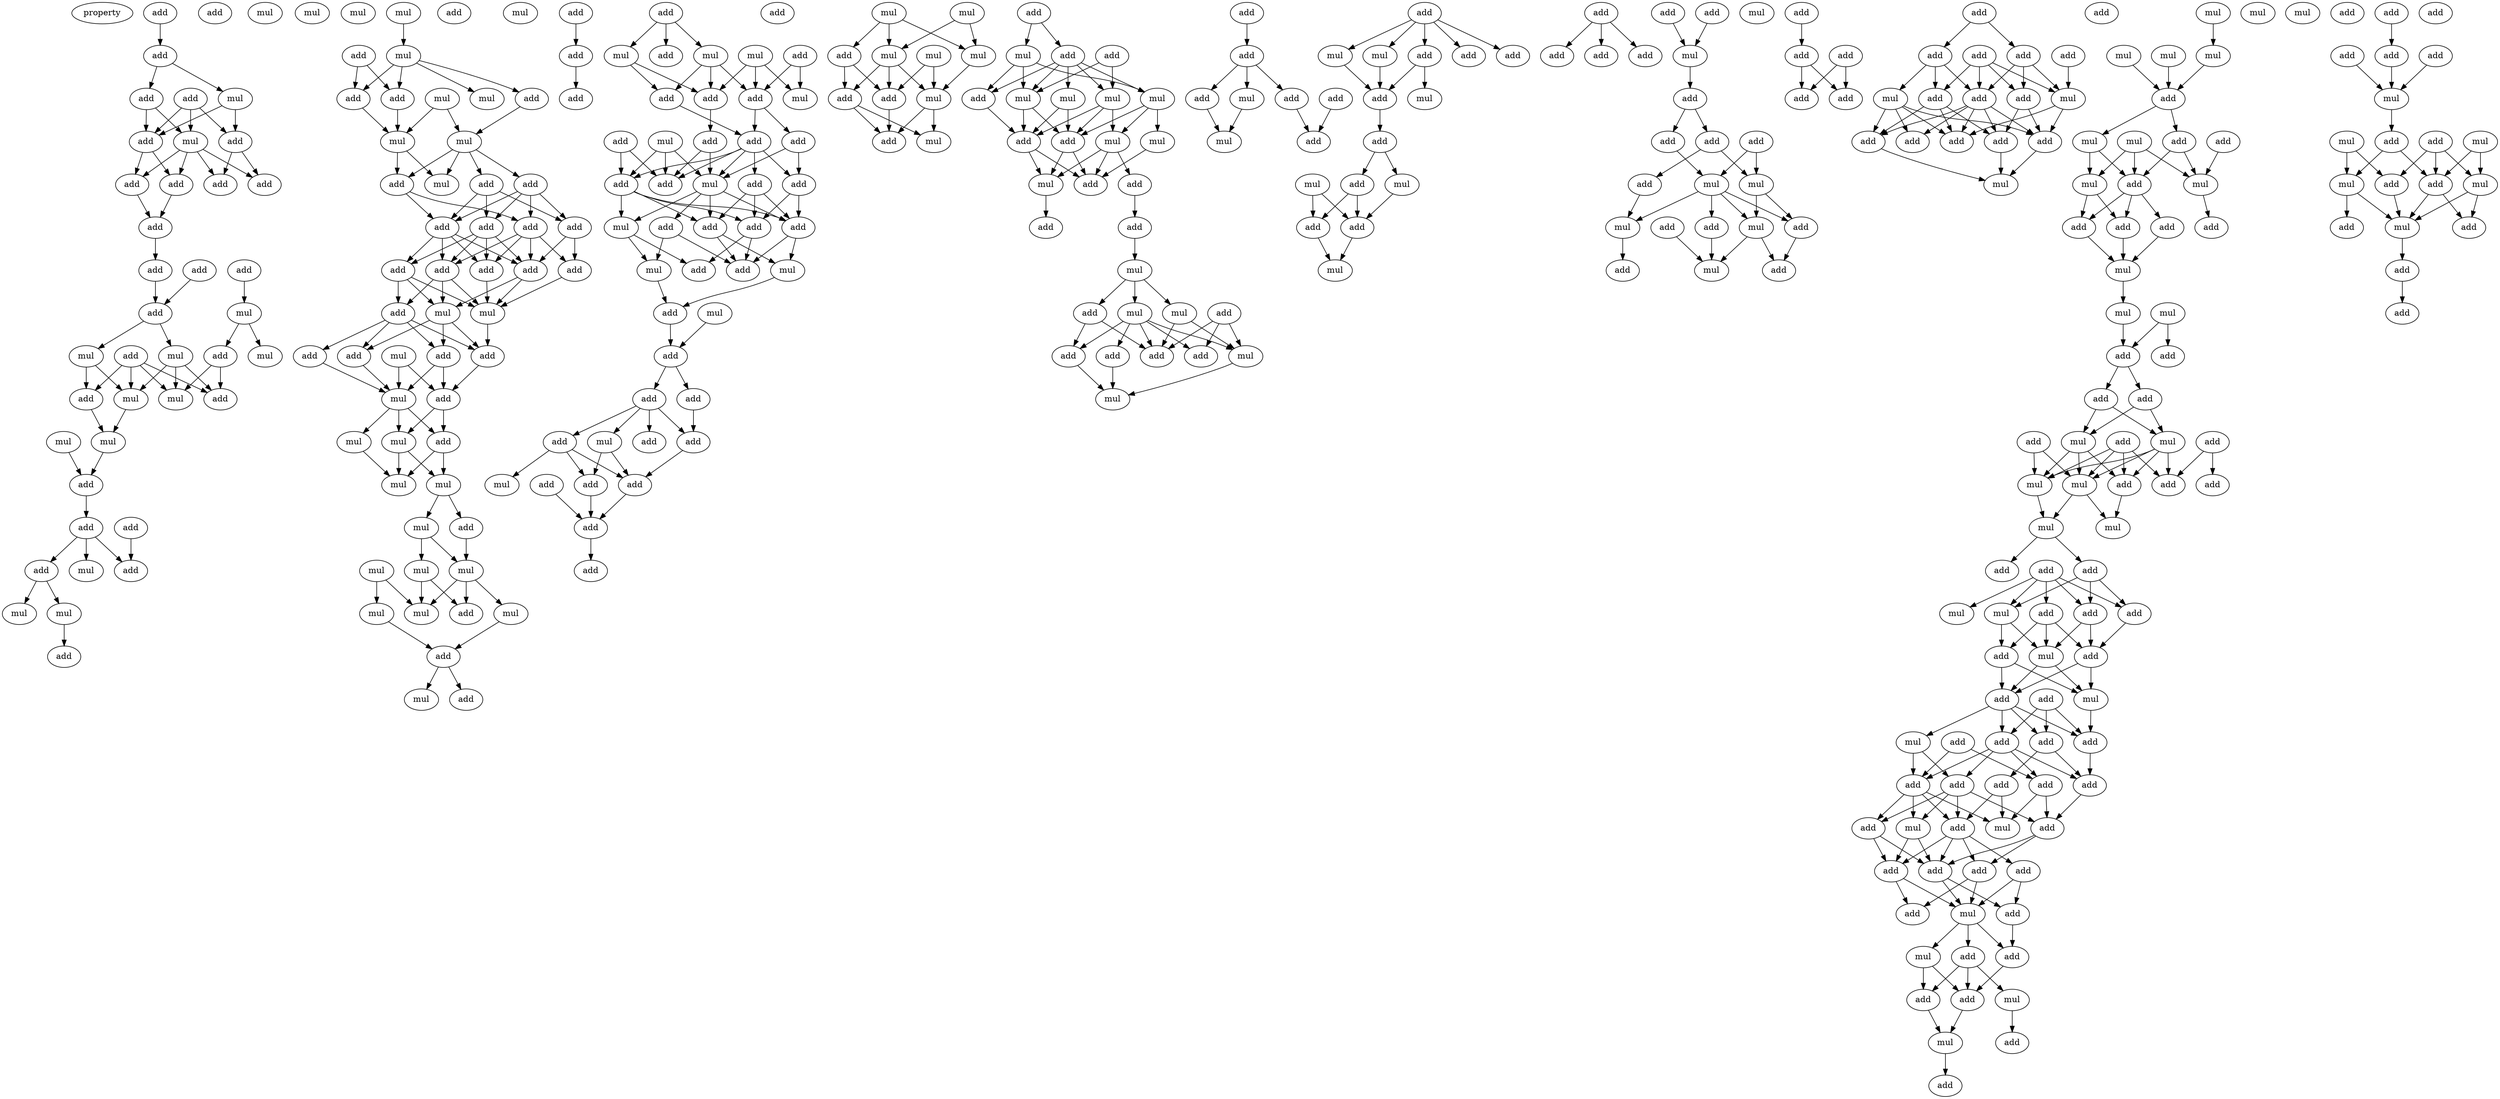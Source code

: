digraph {
    node [fontcolor=black]
    property [mul=2,lf=1.4]
    0 [ label = add ];
    1 [ label = add ];
    2 [ label = mul ];
    3 [ label = add ];
    4 [ label = mul ];
    5 [ label = add ];
    6 [ label = add ];
    7 [ label = add ];
    8 [ label = mul ];
    9 [ label = add ];
    10 [ label = add ];
    11 [ label = add ];
    12 [ label = add ];
    13 [ label = mul ];
    14 [ label = add ];
    15 [ label = add ];
    16 [ label = add ];
    17 [ label = add ];
    18 [ label = add ];
    19 [ label = add ];
    20 [ label = mul ];
    21 [ label = add ];
    22 [ label = mul ];
    23 [ label = add ];
    24 [ label = mul ];
    25 [ label = mul ];
    26 [ label = add ];
    27 [ label = add ];
    28 [ label = mul ];
    29 [ label = mul ];
    30 [ label = mul ];
    31 [ label = mul ];
    32 [ label = add ];
    33 [ label = add ];
    34 [ label = add ];
    35 [ label = mul ];
    36 [ label = add ];
    37 [ label = add ];
    38 [ label = mul ];
    39 [ label = mul ];
    40 [ label = add ];
    41 [ label = mul ];
    42 [ label = mul ];
    43 [ label = add ];
    44 [ label = mul ];
    45 [ label = add ];
    46 [ label = add ];
    47 [ label = mul ];
    48 [ label = mul ];
    49 [ label = add ];
    50 [ label = mul ];
    51 [ label = mul ];
    52 [ label = mul ];
    53 [ label = add ];
    54 [ label = add ];
    55 [ label = add ];
    56 [ label = add ];
    57 [ label = add ];
    58 [ label = add ];
    59 [ label = add ];
    60 [ label = add ];
    61 [ label = add ];
    62 [ label = add ];
    63 [ label = add ];
    64 [ label = add ];
    65 [ label = add ];
    66 [ label = mul ];
    67 [ label = mul ];
    68 [ label = add ];
    69 [ label = add ];
    70 [ label = add ];
    71 [ label = add ];
    72 [ label = mul ];
    73 [ label = mul ];
    74 [ label = add ];
    75 [ label = add ];
    76 [ label = mul ];
    77 [ label = mul ];
    78 [ label = mul ];
    79 [ label = mul ];
    80 [ label = add ];
    81 [ label = mul ];
    82 [ label = mul ];
    83 [ label = mul ];
    84 [ label = mul ];
    85 [ label = mul ];
    86 [ label = add ];
    87 [ label = mul ];
    88 [ label = mul ];
    89 [ label = add ];
    90 [ label = add ];
    91 [ label = mul ];
    92 [ label = add ];
    93 [ label = mul ];
    94 [ label = add ];
    95 [ label = add ];
    96 [ label = add ];
    97 [ label = add ];
    98 [ label = mul ];
    99 [ label = add ];
    100 [ label = mul ];
    101 [ label = mul ];
    102 [ label = add ];
    103 [ label = add ];
    104 [ label = add ];
    105 [ label = mul ];
    106 [ label = add ];
    107 [ label = mul ];
    108 [ label = add ];
    109 [ label = add ];
    110 [ label = add ];
    111 [ label = add ];
    112 [ label = add ];
    113 [ label = add ];
    114 [ label = add ];
    115 [ label = mul ];
    116 [ label = add ];
    117 [ label = add ];
    118 [ label = add ];
    119 [ label = add ];
    120 [ label = mul ];
    121 [ label = add ];
    122 [ label = add ];
    123 [ label = add ];
    124 [ label = mul ];
    125 [ label = mul ];
    126 [ label = mul ];
    127 [ label = add ];
    128 [ label = add ];
    129 [ label = add ];
    130 [ label = add ];
    131 [ label = mul ];
    132 [ label = add ];
    133 [ label = add ];
    134 [ label = add ];
    135 [ label = add ];
    136 [ label = add ];
    137 [ label = mul ];
    138 [ label = add ];
    139 [ label = add ];
    140 [ label = add ];
    141 [ label = add ];
    142 [ label = mul ];
    143 [ label = mul ];
    144 [ label = add ];
    145 [ label = mul ];
    146 [ label = mul ];
    147 [ label = mul ];
    148 [ label = add ];
    149 [ label = mul ];
    150 [ label = add ];
    151 [ label = add ];
    152 [ label = mul ];
    153 [ label = add ];
    154 [ label = add ];
    155 [ label = add ];
    156 [ label = mul ];
    157 [ label = mul ];
    158 [ label = mul ];
    159 [ label = mul ];
    160 [ label = add ];
    161 [ label = mul ];
    162 [ label = add ];
    163 [ label = mul ];
    164 [ label = mul ];
    165 [ label = add ];
    166 [ label = mul ];
    167 [ label = add ];
    168 [ label = add ];
    169 [ label = add ];
    170 [ label = add ];
    171 [ label = mul ];
    172 [ label = add ];
    173 [ label = mul ];
    174 [ label = add ];
    175 [ label = mul ];
    176 [ label = add ];
    177 [ label = add ];
    178 [ label = add ];
    179 [ label = add ];
    180 [ label = mul ];
    181 [ label = add ];
    182 [ label = mul ];
    183 [ label = add ];
    184 [ label = add ];
    185 [ label = add ];
    186 [ label = add ];
    187 [ label = mul ];
    188 [ label = add ];
    189 [ label = mul ];
    190 [ label = add ];
    191 [ label = add ];
    192 [ label = mul ];
    193 [ label = add ];
    194 [ label = add ];
    195 [ label = mul ];
    196 [ label = add ];
    197 [ label = mul ];
    198 [ label = add ];
    199 [ label = mul ];
    200 [ label = add ];
    201 [ label = mul ];
    202 [ label = add ];
    203 [ label = add ];
    204 [ label = mul ];
    205 [ label = add ];
    206 [ label = add ];
    207 [ label = add ];
    208 [ label = add ];
    209 [ label = add ];
    210 [ label = add ];
    211 [ label = mul ];
    212 [ label = add ];
    213 [ label = mul ];
    214 [ label = add ];
    215 [ label = add ];
    216 [ label = add ];
    217 [ label = add ];
    218 [ label = mul ];
    219 [ label = mul ];
    220 [ label = add ];
    221 [ label = add ];
    222 [ label = mul ];
    223 [ label = add ];
    224 [ label = mul ];
    225 [ label = add ];
    226 [ label = add ];
    227 [ label = mul ];
    228 [ label = add ];
    229 [ label = add ];
    230 [ label = add ];
    231 [ label = add ];
    232 [ label = add ];
    233 [ label = add ];
    234 [ label = add ];
    235 [ label = add ];
    236 [ label = add ];
    237 [ label = add ];
    238 [ label = add ];
    239 [ label = add ];
    240 [ label = add ];
    241 [ label = mul ];
    242 [ label = mul ];
    243 [ label = add ];
    244 [ label = add ];
    245 [ label = add ];
    246 [ label = add ];
    247 [ label = add ];
    248 [ label = mul ];
    249 [ label = add ];
    250 [ label = mul ];
    251 [ label = mul ];
    252 [ label = mul ];
    253 [ label = mul ];
    254 [ label = mul ];
    255 [ label = mul ];
    256 [ label = add ];
    257 [ label = add ];
    258 [ label = mul ];
    259 [ label = mul ];
    260 [ label = add ];
    261 [ label = mul ];
    262 [ label = add ];
    263 [ label = mul ];
    264 [ label = add ];
    265 [ label = add ];
    266 [ label = add ];
    267 [ label = add ];
    268 [ label = mul ];
    269 [ label = mul ];
    270 [ label = mul ];
    271 [ label = add ];
    272 [ label = add ];
    273 [ label = add ];
    274 [ label = add ];
    275 [ label = mul ];
    276 [ label = mul ];
    277 [ label = add ];
    278 [ label = add ];
    279 [ label = add ];
    280 [ label = add ];
    281 [ label = add ];
    282 [ label = add ];
    283 [ label = mul ];
    284 [ label = mul ];
    285 [ label = mul ];
    286 [ label = mul ];
    287 [ label = add ];
    288 [ label = add ];
    289 [ label = add ];
    290 [ label = mul ];
    291 [ label = add ];
    292 [ label = add ];
    293 [ label = mul ];
    294 [ label = add ];
    295 [ label = mul ];
    296 [ label = add ];
    297 [ label = add ];
    298 [ label = add ];
    299 [ label = mul ];
    300 [ label = add ];
    301 [ label = mul ];
    302 [ label = add ];
    303 [ label = add ];
    304 [ label = add ];
    305 [ label = add ];
    306 [ label = add ];
    307 [ label = add ];
    308 [ label = add ];
    309 [ label = add ];
    310 [ label = add ];
    311 [ label = add ];
    312 [ label = add ];
    313 [ label = mul ];
    314 [ label = add ];
    315 [ label = mul ];
    316 [ label = add ];
    317 [ label = add ];
    318 [ label = add ];
    319 [ label = add ];
    320 [ label = add ];
    321 [ label = add ];
    322 [ label = mul ];
    323 [ label = mul ];
    324 [ label = add ];
    325 [ label = add ];
    326 [ label = add ];
    327 [ label = add ];
    328 [ label = mul ];
    329 [ label = add ];
    330 [ label = add ];
    331 [ label = mul ];
    332 [ label = add ];
    333 [ label = add ];
    334 [ label = add ];
    335 [ label = add ];
    336 [ label = add ];
    337 [ label = mul ];
    338 [ label = add ];
    339 [ label = mul ];
    340 [ label = add ];
    341 [ label = mul ];
    342 [ label = mul ];
    343 [ label = add ];
    344 [ label = mul ];
    345 [ label = add ];
    346 [ label = add ];
    347 [ label = add ];
    348 [ label = mul ];
    349 [ label = add ];
    350 [ label = add ];
    351 [ label = add ];
    0 -> 3 [ name = 0 ];
    3 -> 4 [ name = 1 ];
    3 -> 5 [ name = 2 ];
    4 -> 7 [ name = 3 ];
    4 -> 9 [ name = 4 ];
    5 -> 7 [ name = 5 ];
    5 -> 8 [ name = 6 ];
    6 -> 7 [ name = 7 ];
    6 -> 8 [ name = 8 ];
    6 -> 9 [ name = 9 ];
    7 -> 10 [ name = 10 ];
    7 -> 12 [ name = 11 ];
    8 -> 10 [ name = 12 ];
    8 -> 11 [ name = 13 ];
    8 -> 12 [ name = 14 ];
    8 -> 14 [ name = 15 ];
    9 -> 11 [ name = 16 ];
    9 -> 14 [ name = 17 ];
    10 -> 15 [ name = 18 ];
    12 -> 15 [ name = 19 ];
    15 -> 17 [ name = 20 ];
    16 -> 19 [ name = 21 ];
    17 -> 19 [ name = 22 ];
    18 -> 20 [ name = 23 ];
    19 -> 22 [ name = 24 ];
    19 -> 24 [ name = 25 ];
    20 -> 23 [ name = 26 ];
    20 -> 25 [ name = 27 ];
    21 -> 26 [ name = 28 ];
    21 -> 27 [ name = 29 ];
    21 -> 28 [ name = 30 ];
    21 -> 29 [ name = 31 ];
    22 -> 27 [ name = 32 ];
    22 -> 29 [ name = 33 ];
    23 -> 26 [ name = 34 ];
    23 -> 28 [ name = 35 ];
    24 -> 26 [ name = 36 ];
    24 -> 28 [ name = 37 ];
    24 -> 29 [ name = 38 ];
    27 -> 31 [ name = 39 ];
    29 -> 31 [ name = 40 ];
    30 -> 32 [ name = 41 ];
    31 -> 32 [ name = 42 ];
    32 -> 33 [ name = 43 ];
    33 -> 35 [ name = 44 ];
    33 -> 36 [ name = 45 ];
    33 -> 37 [ name = 46 ];
    34 -> 36 [ name = 47 ];
    37 -> 38 [ name = 48 ];
    37 -> 39 [ name = 49 ];
    39 -> 40 [ name = 50 ];
    42 -> 44 [ name = 51 ];
    43 -> 46 [ name = 52 ];
    43 -> 49 [ name = 53 ];
    44 -> 45 [ name = 54 ];
    44 -> 46 [ name = 55 ];
    44 -> 47 [ name = 56 ];
    44 -> 49 [ name = 57 ];
    45 -> 51 [ name = 58 ];
    46 -> 50 [ name = 59 ];
    48 -> 50 [ name = 60 ];
    48 -> 51 [ name = 61 ];
    49 -> 50 [ name = 62 ];
    50 -> 52 [ name = 63 ];
    50 -> 55 [ name = 64 ];
    51 -> 52 [ name = 65 ];
    51 -> 53 [ name = 66 ];
    51 -> 54 [ name = 67 ];
    51 -> 55 [ name = 68 ];
    53 -> 56 [ name = 69 ];
    53 -> 57 [ name = 70 ];
    53 -> 58 [ name = 71 ];
    53 -> 59 [ name = 72 ];
    54 -> 56 [ name = 73 ];
    54 -> 58 [ name = 74 ];
    54 -> 59 [ name = 75 ];
    55 -> 57 [ name = 76 ];
    55 -> 59 [ name = 77 ];
    56 -> 60 [ name = 78 ];
    56 -> 62 [ name = 79 ];
    56 -> 63 [ name = 80 ];
    56 -> 64 [ name = 81 ];
    57 -> 60 [ name = 82 ];
    57 -> 61 [ name = 83 ];
    57 -> 62 [ name = 84 ];
    57 -> 64 [ name = 85 ];
    58 -> 61 [ name = 86 ];
    58 -> 64 [ name = 87 ];
    59 -> 60 [ name = 88 ];
    59 -> 62 [ name = 89 ];
    59 -> 63 [ name = 90 ];
    59 -> 64 [ name = 91 ];
    60 -> 67 [ name = 92 ];
    61 -> 67 [ name = 93 ];
    62 -> 65 [ name = 94 ];
    62 -> 66 [ name = 95 ];
    62 -> 67 [ name = 96 ];
    63 -> 65 [ name = 97 ];
    63 -> 66 [ name = 98 ];
    63 -> 67 [ name = 99 ];
    64 -> 66 [ name = 100 ];
    64 -> 67 [ name = 101 ];
    65 -> 68 [ name = 102 ];
    65 -> 69 [ name = 103 ];
    65 -> 70 [ name = 104 ];
    65 -> 71 [ name = 105 ];
    66 -> 69 [ name = 106 ];
    66 -> 70 [ name = 107 ];
    66 -> 71 [ name = 108 ];
    67 -> 69 [ name = 109 ];
    68 -> 73 [ name = 110 ];
    69 -> 74 [ name = 111 ];
    70 -> 73 [ name = 112 ];
    71 -> 73 [ name = 113 ];
    71 -> 74 [ name = 114 ];
    72 -> 73 [ name = 115 ];
    72 -> 74 [ name = 116 ];
    73 -> 75 [ name = 117 ];
    73 -> 76 [ name = 118 ];
    73 -> 77 [ name = 119 ];
    74 -> 75 [ name = 120 ];
    74 -> 77 [ name = 121 ];
    75 -> 78 [ name = 122 ];
    75 -> 79 [ name = 123 ];
    76 -> 79 [ name = 124 ];
    77 -> 78 [ name = 125 ];
    77 -> 79 [ name = 126 ];
    78 -> 80 [ name = 127 ];
    78 -> 81 [ name = 128 ];
    80 -> 83 [ name = 129 ];
    81 -> 83 [ name = 130 ];
    81 -> 84 [ name = 131 ];
    82 -> 85 [ name = 132 ];
    82 -> 88 [ name = 133 ];
    83 -> 85 [ name = 134 ];
    83 -> 87 [ name = 135 ];
    83 -> 89 [ name = 136 ];
    84 -> 85 [ name = 137 ];
    84 -> 89 [ name = 138 ];
    87 -> 90 [ name = 139 ];
    88 -> 90 [ name = 140 ];
    90 -> 91 [ name = 141 ];
    90 -> 92 [ name = 142 ];
    94 -> 95 [ name = 143 ];
    95 -> 96 [ name = 144 ];
    97 -> 99 [ name = 145 ];
    97 -> 100 [ name = 146 ];
    97 -> 101 [ name = 147 ];
    98 -> 103 [ name = 148 ];
    98 -> 105 [ name = 149 ];
    98 -> 106 [ name = 150 ];
    100 -> 104 [ name = 151 ];
    100 -> 106 [ name = 152 ];
    101 -> 103 [ name = 153 ];
    101 -> 104 [ name = 154 ];
    101 -> 106 [ name = 155 ];
    102 -> 103 [ name = 156 ];
    102 -> 105 [ name = 157 ];
    103 -> 108 [ name = 158 ];
    103 -> 111 [ name = 159 ];
    104 -> 111 [ name = 160 ];
    106 -> 109 [ name = 161 ];
    107 -> 114 [ name = 162 ];
    107 -> 115 [ name = 163 ];
    107 -> 116 [ name = 164 ];
    108 -> 113 [ name = 165 ];
    108 -> 115 [ name = 166 ];
    109 -> 114 [ name = 167 ];
    109 -> 115 [ name = 168 ];
    110 -> 114 [ name = 169 ];
    110 -> 116 [ name = 170 ];
    111 -> 112 [ name = 171 ];
    111 -> 113 [ name = 172 ];
    111 -> 114 [ name = 173 ];
    111 -> 115 [ name = 174 ];
    111 -> 116 [ name = 175 ];
    112 -> 118 [ name = 176 ];
    112 -> 119 [ name = 177 ];
    112 -> 121 [ name = 178 ];
    113 -> 118 [ name = 179 ];
    113 -> 121 [ name = 180 ];
    115 -> 117 [ name = 181 ];
    115 -> 118 [ name = 182 ];
    115 -> 119 [ name = 183 ];
    115 -> 120 [ name = 184 ];
    116 -> 118 [ name = 185 ];
    116 -> 119 [ name = 186 ];
    116 -> 120 [ name = 187 ];
    116 -> 121 [ name = 188 ];
    117 -> 122 [ name = 189 ];
    117 -> 124 [ name = 190 ];
    118 -> 122 [ name = 191 ];
    118 -> 125 [ name = 192 ];
    119 -> 122 [ name = 193 ];
    119 -> 125 [ name = 194 ];
    120 -> 123 [ name = 195 ];
    120 -> 124 [ name = 196 ];
    121 -> 122 [ name = 197 ];
    121 -> 123 [ name = 198 ];
    124 -> 127 [ name = 199 ];
    125 -> 127 [ name = 200 ];
    126 -> 128 [ name = 201 ];
    127 -> 128 [ name = 202 ];
    128 -> 129 [ name = 203 ];
    128 -> 130 [ name = 204 ];
    129 -> 131 [ name = 205 ];
    129 -> 132 [ name = 206 ];
    129 -> 133 [ name = 207 ];
    129 -> 134 [ name = 208 ];
    130 -> 132 [ name = 209 ];
    131 -> 135 [ name = 210 ];
    131 -> 136 [ name = 211 ];
    132 -> 136 [ name = 212 ];
    134 -> 135 [ name = 213 ];
    134 -> 136 [ name = 214 ];
    134 -> 137 [ name = 215 ];
    135 -> 139 [ name = 216 ];
    136 -> 139 [ name = 217 ];
    138 -> 139 [ name = 218 ];
    139 -> 141 [ name = 219 ];
    142 -> 145 [ name = 220 ];
    142 -> 147 [ name = 221 ];
    143 -> 144 [ name = 222 ];
    143 -> 145 [ name = 223 ];
    143 -> 147 [ name = 224 ];
    144 -> 148 [ name = 225 ];
    144 -> 150 [ name = 226 ];
    145 -> 149 [ name = 227 ];
    146 -> 148 [ name = 228 ];
    146 -> 149 [ name = 229 ];
    147 -> 148 [ name = 230 ];
    147 -> 149 [ name = 231 ];
    147 -> 150 [ name = 232 ];
    148 -> 151 [ name = 233 ];
    149 -> 151 [ name = 234 ];
    149 -> 152 [ name = 235 ];
    150 -> 151 [ name = 236 ];
    150 -> 152 [ name = 237 ];
    153 -> 155 [ name = 238 ];
    153 -> 156 [ name = 239 ];
    154 -> 157 [ name = 240 ];
    154 -> 159 [ name = 241 ];
    155 -> 157 [ name = 242 ];
    155 -> 158 [ name = 243 ];
    155 -> 159 [ name = 244 ];
    155 -> 160 [ name = 245 ];
    155 -> 161 [ name = 246 ];
    156 -> 157 [ name = 247 ];
    156 -> 158 [ name = 248 ];
    156 -> 160 [ name = 249 ];
    157 -> 162 [ name = 250 ];
    157 -> 165 [ name = 251 ];
    158 -> 163 [ name = 252 ];
    158 -> 164 [ name = 253 ];
    158 -> 165 [ name = 254 ];
    159 -> 162 [ name = 255 ];
    159 -> 163 [ name = 256 ];
    159 -> 165 [ name = 257 ];
    160 -> 162 [ name = 258 ];
    161 -> 162 [ name = 259 ];
    161 -> 165 [ name = 260 ];
    162 -> 166 [ name = 261 ];
    162 -> 168 [ name = 262 ];
    163 -> 166 [ name = 263 ];
    163 -> 167 [ name = 264 ];
    163 -> 168 [ name = 265 ];
    164 -> 168 [ name = 266 ];
    165 -> 166 [ name = 267 ];
    165 -> 168 [ name = 268 ];
    166 -> 170 [ name = 269 ];
    167 -> 169 [ name = 270 ];
    169 -> 171 [ name = 271 ];
    171 -> 172 [ name = 272 ];
    171 -> 173 [ name = 273 ];
    171 -> 175 [ name = 274 ];
    172 -> 176 [ name = 275 ];
    172 -> 178 [ name = 276 ];
    173 -> 176 [ name = 277 ];
    173 -> 177 [ name = 278 ];
    173 -> 178 [ name = 279 ];
    173 -> 179 [ name = 280 ];
    173 -> 180 [ name = 281 ];
    174 -> 176 [ name = 282 ];
    174 -> 179 [ name = 283 ];
    174 -> 180 [ name = 284 ];
    175 -> 176 [ name = 285 ];
    175 -> 180 [ name = 286 ];
    177 -> 182 [ name = 287 ];
    178 -> 182 [ name = 288 ];
    180 -> 182 [ name = 289 ];
    181 -> 183 [ name = 290 ];
    183 -> 184 [ name = 291 ];
    183 -> 186 [ name = 292 ];
    183 -> 187 [ name = 293 ];
    184 -> 189 [ name = 294 ];
    185 -> 188 [ name = 295 ];
    186 -> 188 [ name = 296 ];
    187 -> 189 [ name = 297 ];
    190 -> 191 [ name = 298 ];
    190 -> 192 [ name = 299 ];
    190 -> 193 [ name = 300 ];
    190 -> 194 [ name = 301 ];
    190 -> 195 [ name = 302 ];
    191 -> 196 [ name = 303 ];
    191 -> 197 [ name = 304 ];
    192 -> 196 [ name = 305 ];
    195 -> 196 [ name = 306 ];
    196 -> 198 [ name = 307 ];
    198 -> 199 [ name = 308 ];
    198 -> 200 [ name = 309 ];
    199 -> 203 [ name = 310 ];
    200 -> 202 [ name = 311 ];
    200 -> 203 [ name = 312 ];
    201 -> 202 [ name = 313 ];
    201 -> 203 [ name = 314 ];
    202 -> 204 [ name = 315 ];
    203 -> 204 [ name = 316 ];
    205 -> 207 [ name = 317 ];
    205 -> 208 [ name = 318 ];
    205 -> 209 [ name = 319 ];
    206 -> 211 [ name = 320 ];
    210 -> 211 [ name = 321 ];
    211 -> 212 [ name = 322 ];
    212 -> 214 [ name = 323 ];
    212 -> 215 [ name = 324 ];
    214 -> 218 [ name = 325 ];
    215 -> 217 [ name = 326 ];
    215 -> 219 [ name = 327 ];
    216 -> 218 [ name = 328 ];
    216 -> 219 [ name = 329 ];
    217 -> 222 [ name = 330 ];
    218 -> 221 [ name = 331 ];
    218 -> 222 [ name = 332 ];
    218 -> 223 [ name = 333 ];
    218 -> 224 [ name = 334 ];
    219 -> 223 [ name = 335 ];
    219 -> 224 [ name = 336 ];
    220 -> 227 [ name = 337 ];
    221 -> 227 [ name = 338 ];
    222 -> 225 [ name = 339 ];
    223 -> 226 [ name = 340 ];
    224 -> 226 [ name = 341 ];
    224 -> 227 [ name = 342 ];
    228 -> 229 [ name = 343 ];
    229 -> 231 [ name = 344 ];
    229 -> 232 [ name = 345 ];
    230 -> 231 [ name = 346 ];
    230 -> 232 [ name = 347 ];
    233 -> 234 [ name = 348 ];
    233 -> 237 [ name = 349 ];
    234 -> 239 [ name = 350 ];
    234 -> 240 [ name = 351 ];
    234 -> 241 [ name = 352 ];
    235 -> 242 [ name = 353 ];
    236 -> 238 [ name = 354 ];
    236 -> 239 [ name = 355 ];
    236 -> 240 [ name = 356 ];
    236 -> 242 [ name = 357 ];
    237 -> 238 [ name = 358 ];
    237 -> 240 [ name = 359 ];
    237 -> 242 [ name = 360 ];
    238 -> 243 [ name = 361 ];
    238 -> 247 [ name = 362 ];
    239 -> 245 [ name = 363 ];
    239 -> 246 [ name = 364 ];
    239 -> 247 [ name = 365 ];
    240 -> 243 [ name = 366 ];
    240 -> 244 [ name = 367 ];
    240 -> 245 [ name = 368 ];
    240 -> 246 [ name = 369 ];
    240 -> 247 [ name = 370 ];
    241 -> 243 [ name = 371 ];
    241 -> 244 [ name = 372 ];
    241 -> 245 [ name = 373 ];
    241 -> 246 [ name = 374 ];
    242 -> 243 [ name = 375 ];
    242 -> 245 [ name = 376 ];
    243 -> 248 [ name = 377 ];
    246 -> 248 [ name = 378 ];
    247 -> 248 [ name = 379 ];
    250 -> 254 [ name = 380 ];
    251 -> 256 [ name = 381 ];
    253 -> 256 [ name = 382 ];
    254 -> 256 [ name = 383 ];
    256 -> 259 [ name = 384 ];
    256 -> 260 [ name = 385 ];
    257 -> 261 [ name = 386 ];
    258 -> 261 [ name = 387 ];
    258 -> 262 [ name = 388 ];
    258 -> 263 [ name = 389 ];
    259 -> 262 [ name = 390 ];
    259 -> 263 [ name = 391 ];
    260 -> 261 [ name = 392 ];
    260 -> 262 [ name = 393 ];
    261 -> 266 [ name = 394 ];
    262 -> 264 [ name = 395 ];
    262 -> 265 [ name = 396 ];
    262 -> 267 [ name = 397 ];
    263 -> 264 [ name = 398 ];
    263 -> 267 [ name = 399 ];
    264 -> 268 [ name = 400 ];
    265 -> 268 [ name = 401 ];
    267 -> 268 [ name = 402 ];
    268 -> 270 [ name = 403 ];
    269 -> 271 [ name = 404 ];
    269 -> 272 [ name = 405 ];
    270 -> 271 [ name = 406 ];
    271 -> 273 [ name = 407 ];
    271 -> 274 [ name = 408 ];
    273 -> 275 [ name = 409 ];
    273 -> 276 [ name = 410 ];
    274 -> 275 [ name = 411 ];
    274 -> 276 [ name = 412 ];
    275 -> 282 [ name = 413 ];
    275 -> 283 [ name = 414 ];
    275 -> 284 [ name = 415 ];
    276 -> 280 [ name = 416 ];
    276 -> 282 [ name = 417 ];
    276 -> 283 [ name = 418 ];
    276 -> 284 [ name = 419 ];
    277 -> 283 [ name = 420 ];
    277 -> 284 [ name = 421 ];
    278 -> 280 [ name = 422 ];
    278 -> 282 [ name = 423 ];
    278 -> 283 [ name = 424 ];
    278 -> 284 [ name = 425 ];
    279 -> 280 [ name = 426 ];
    279 -> 281 [ name = 427 ];
    282 -> 285 [ name = 428 ];
    283 -> 285 [ name = 429 ];
    283 -> 286 [ name = 430 ];
    284 -> 286 [ name = 431 ];
    286 -> 288 [ name = 432 ];
    286 -> 289 [ name = 433 ];
    287 -> 290 [ name = 434 ];
    287 -> 291 [ name = 435 ];
    287 -> 292 [ name = 436 ];
    287 -> 293 [ name = 437 ];
    287 -> 294 [ name = 438 ];
    288 -> 290 [ name = 439 ];
    288 -> 291 [ name = 440 ];
    288 -> 294 [ name = 441 ];
    290 -> 295 [ name = 442 ];
    290 -> 297 [ name = 443 ];
    291 -> 296 [ name = 444 ];
    292 -> 295 [ name = 445 ];
    292 -> 296 [ name = 446 ];
    292 -> 297 [ name = 447 ];
    294 -> 295 [ name = 448 ];
    294 -> 296 [ name = 449 ];
    295 -> 299 [ name = 450 ];
    295 -> 300 [ name = 451 ];
    296 -> 299 [ name = 452 ];
    296 -> 300 [ name = 453 ];
    297 -> 299 [ name = 454 ];
    297 -> 300 [ name = 455 ];
    298 -> 302 [ name = 456 ];
    298 -> 303 [ name = 457 ];
    298 -> 304 [ name = 458 ];
    299 -> 302 [ name = 459 ];
    300 -> 301 [ name = 460 ];
    300 -> 302 [ name = 461 ];
    300 -> 303 [ name = 462 ];
    300 -> 304 [ name = 463 ];
    301 -> 306 [ name = 464 ];
    301 -> 308 [ name = 465 ];
    302 -> 309 [ name = 466 ];
    303 -> 307 [ name = 467 ];
    303 -> 309 [ name = 468 ];
    304 -> 306 [ name = 469 ];
    304 -> 308 [ name = 470 ];
    304 -> 309 [ name = 471 ];
    304 -> 310 [ name = 472 ];
    305 -> 306 [ name = 473 ];
    305 -> 310 [ name = 474 ];
    306 -> 311 [ name = 475 ];
    306 -> 312 [ name = 476 ];
    306 -> 313 [ name = 477 ];
    306 -> 315 [ name = 478 ];
    307 -> 312 [ name = 479 ];
    307 -> 315 [ name = 480 ];
    308 -> 311 [ name = 481 ];
    308 -> 312 [ name = 482 ];
    308 -> 313 [ name = 483 ];
    308 -> 314 [ name = 484 ];
    309 -> 314 [ name = 485 ];
    310 -> 314 [ name = 486 ];
    310 -> 315 [ name = 487 ];
    311 -> 316 [ name = 488 ];
    311 -> 319 [ name = 489 ];
    312 -> 316 [ name = 490 ];
    312 -> 317 [ name = 491 ];
    312 -> 318 [ name = 492 ];
    312 -> 319 [ name = 493 ];
    313 -> 316 [ name = 494 ];
    313 -> 319 [ name = 495 ];
    314 -> 318 [ name = 496 ];
    314 -> 319 [ name = 497 ];
    316 -> 321 [ name = 498 ];
    316 -> 322 [ name = 499 ];
    317 -> 320 [ name = 500 ];
    317 -> 322 [ name = 501 ];
    318 -> 321 [ name = 502 ];
    318 -> 322 [ name = 503 ];
    319 -> 320 [ name = 504 ];
    319 -> 322 [ name = 505 ];
    320 -> 325 [ name = 506 ];
    322 -> 323 [ name = 507 ];
    322 -> 324 [ name = 508 ];
    322 -> 325 [ name = 509 ];
    323 -> 326 [ name = 510 ];
    323 -> 327 [ name = 511 ];
    324 -> 326 [ name = 512 ];
    324 -> 327 [ name = 513 ];
    324 -> 328 [ name = 514 ];
    325 -> 326 [ name = 515 ];
    326 -> 331 [ name = 516 ];
    327 -> 331 [ name = 517 ];
    328 -> 329 [ name = 518 ];
    331 -> 332 [ name = 519 ];
    333 -> 335 [ name = 520 ];
    334 -> 337 [ name = 521 ];
    335 -> 337 [ name = 522 ];
    336 -> 337 [ name = 523 ];
    337 -> 338 [ name = 524 ];
    338 -> 342 [ name = 525 ];
    338 -> 343 [ name = 526 ];
    339 -> 342 [ name = 527 ];
    339 -> 345 [ name = 528 ];
    340 -> 343 [ name = 529 ];
    340 -> 344 [ name = 530 ];
    340 -> 345 [ name = 531 ];
    341 -> 343 [ name = 532 ];
    341 -> 344 [ name = 533 ];
    342 -> 346 [ name = 534 ];
    342 -> 348 [ name = 535 ];
    343 -> 347 [ name = 536 ];
    343 -> 348 [ name = 537 ];
    344 -> 347 [ name = 538 ];
    344 -> 348 [ name = 539 ];
    345 -> 348 [ name = 540 ];
    348 -> 349 [ name = 541 ];
    349 -> 350 [ name = 542 ];
}
